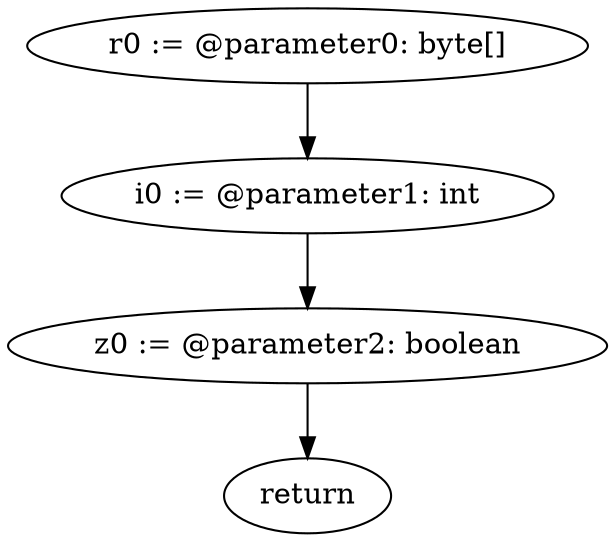 digraph "unitGraph" {
    "r0 := @parameter0: byte[]"
    "i0 := @parameter1: int"
    "z0 := @parameter2: boolean"
    "return"
    "r0 := @parameter0: byte[]"->"i0 := @parameter1: int";
    "i0 := @parameter1: int"->"z0 := @parameter2: boolean";
    "z0 := @parameter2: boolean"->"return";
}
